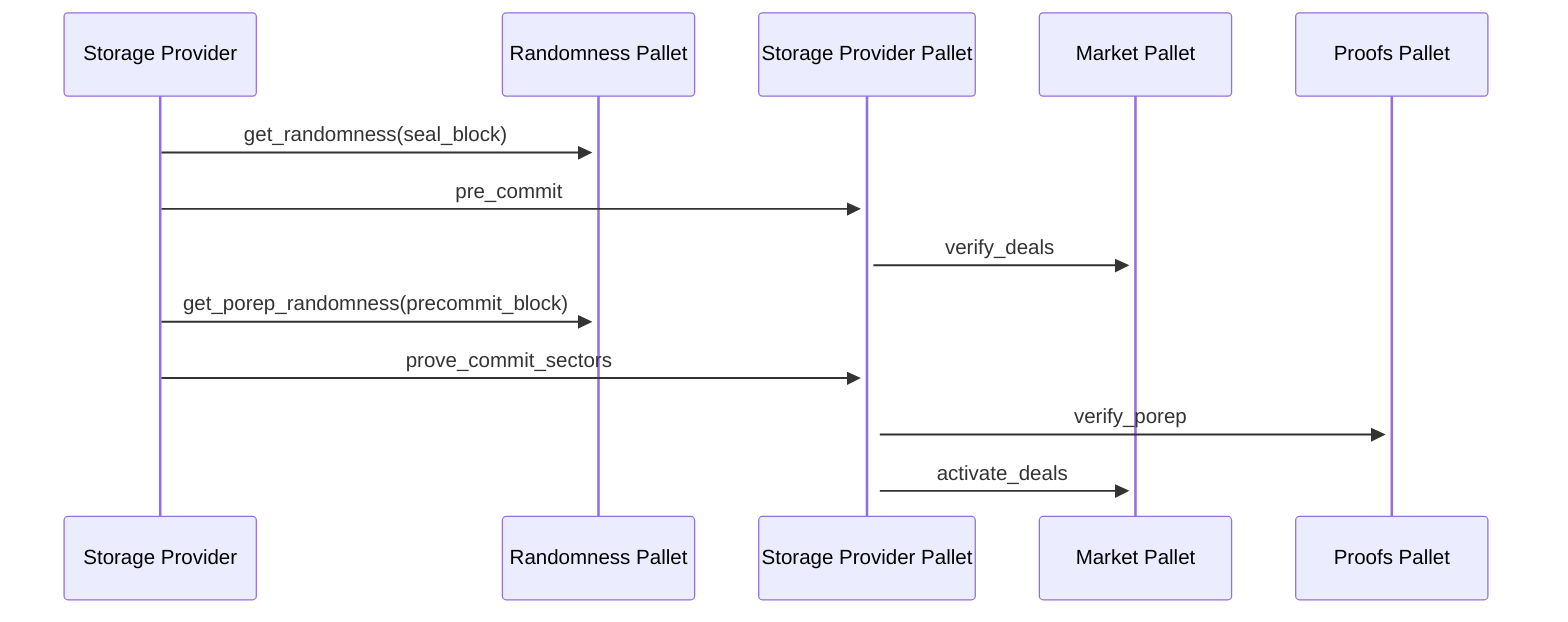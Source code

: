sequenceDiagram
    Storage Provider->>+Randomness Pallet: get_randomness(seal_block)
    Storage Provider->>+Storage Provider Pallet: pre_commit
    Storage Provider Pallet->>+Market Pallet: verify_deals
    Storage Provider->>+Randomness Pallet: get_porep_randomness(precommit_block)
    Storage Provider->>+Storage Provider Pallet: prove_commit_sectors
    Storage Provider Pallet->>+Proofs Pallet: verify_porep
    Storage Provider Pallet->>+Market Pallet: activate_deals